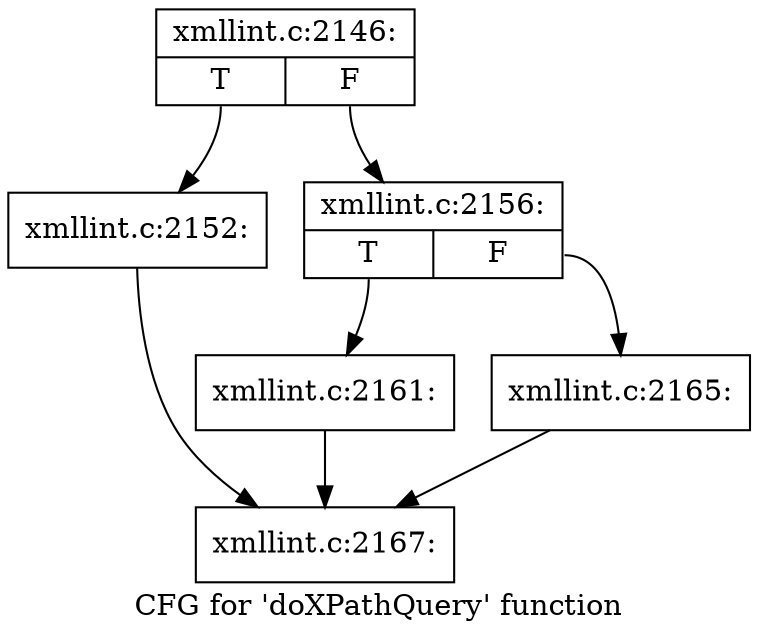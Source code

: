 digraph "CFG for 'doXPathQuery' function" {
	label="CFG for 'doXPathQuery' function";

	Node0x4b37bc0 [shape=record,label="{xmllint.c:2146:|{<s0>T|<s1>F}}"];
	Node0x4b37bc0:s0 -> Node0x4b4de00;
	Node0x4b37bc0:s1 -> Node0x4b4e190;
	Node0x4b4de00 [shape=record,label="{xmllint.c:2152:}"];
	Node0x4b4de00 -> Node0x4b3b940;
	Node0x4b4e190 [shape=record,label="{xmllint.c:2156:|{<s0>T|<s1>F}}"];
	Node0x4b4e190:s0 -> Node0x4b4dfd0;
	Node0x4b4e190:s1 -> Node0x49f09d0;
	Node0x4b4dfd0 [shape=record,label="{xmllint.c:2161:}"];
	Node0x4b4dfd0 -> Node0x4b3b940;
	Node0x49f09d0 [shape=record,label="{xmllint.c:2165:}"];
	Node0x49f09d0 -> Node0x4b3b940;
	Node0x4b3b940 [shape=record,label="{xmllint.c:2167:}"];
}
